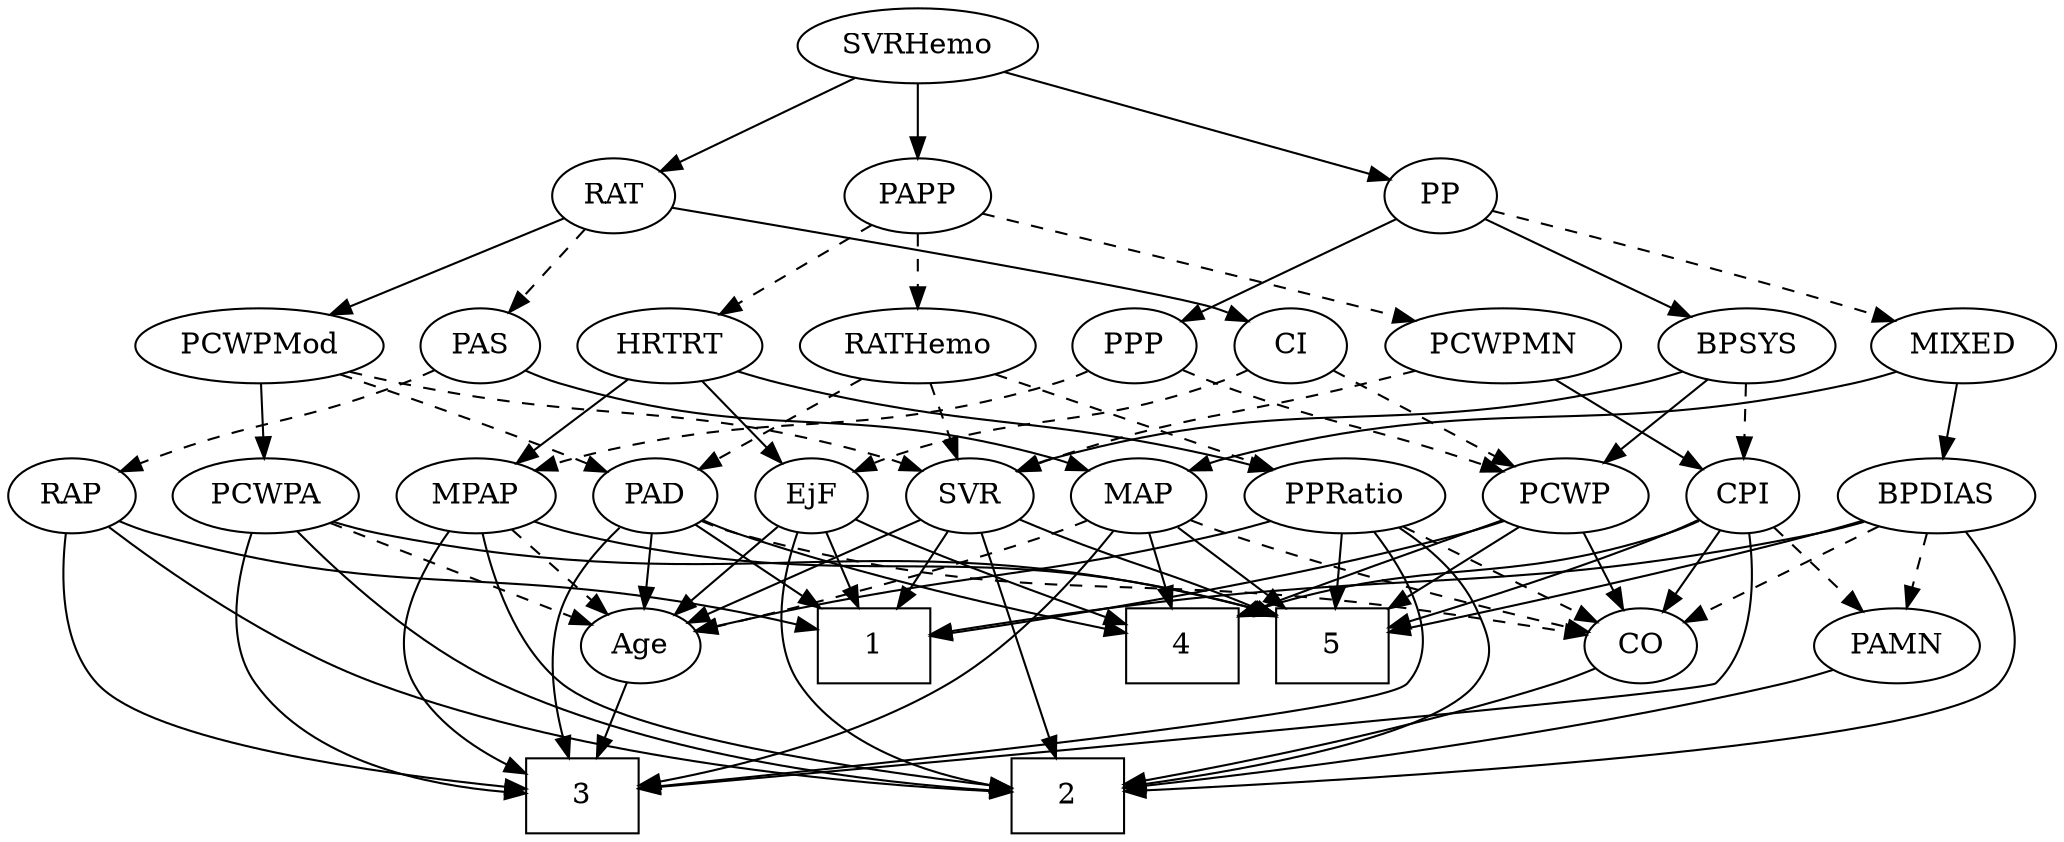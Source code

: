 strict digraph {
	graph [bb="0,0,927.31,396"];
	node [label="\N"];
	1	[height=0.5,
		pos="312.6,90",
		shape=box,
		width=0.75];
	2	[height=0.5,
		pos="553.6,18",
		shape=box,
		width=0.75];
	3	[height=0.5,
		pos="359.6,18",
		shape=box,
		width=0.75];
	4	[height=0.5,
		pos="422.6,90",
		shape=box,
		width=0.75];
	5	[height=0.5,
		pos="608.6,90",
		shape=box,
		width=0.75];
	Age	[height=0.5,
		pos="240.6,90",
		width=0.75];
	Age -> 3	[pos="e,332.35,35.029 260.25,77.441 277.38,67.361 302.68,52.479 323.46,40.257",
		style=solid];
	EjF	[height=0.5,
		pos="278.6,162",
		width=0.75];
	EjF -> 1	[pos="e,304.28,108.12 286.48,144.76 290.44,136.61 295.34,126.53 299.82,117.31",
		style=solid];
	EjF -> 2	[pos="e,526.58,22.134 258.72,149.63 238.87,137.81 210.48,119.46 204.6,108 197.28,93.769 194.17,84.133 204.6,72 214.75,60.193 428.75,33.729 \
516.53,23.321",
		style=solid];
	EjF -> 4	[pos="e,395.35,104.24 299.84,150.67 322.52,139.65 358.86,121.98 386.12,108.73",
		style=solid];
	EjF -> Age	[pos="e,249.36,107.15 269.78,144.76 265.18,136.28 259.44,125.71 254.27,116.2",
		style=solid];
	RAP	[height=0.5,
		pos="129.6,162",
		width=0.77632];
	RAP -> 1	[pos="e,285.23,104.35 151.33,150.51 156.3,148.25 161.59,145.96 166.6,144 211.68,126.33 227.01,126.88 275.73,108.09",
		style=solid];
	RAP -> 2	[pos="e,526.49,21.76 136.55,144.4 146.13,123.74 165.47,89.119 193.6,72 220.89,55.387 429.88,31.931 516.34,22.823",
		style=solid];
	RAP -> 3	[pos="e,332.4,20.255 115.75,146.31 99.619,127.38 77.358,94.264 95.596,72 123.8,37.573 256.09,25.038 322.03,20.875",
		style=solid];
	MIXED	[height=0.5,
		pos="773.6,234",
		width=1.1193];
	BPDIAS	[height=0.5,
		pos="863.6,162",
		width=1.1735];
	MIXED -> BPDIAS	[pos="e,844.11,178.16 793.12,217.81 805.63,208.09 822.04,195.32 835.88,184.56",
		style=solid];
	MAP	[height=0.5,
		pos="427.6,162",
		width=0.84854];
	MIXED -> MAP	[pos="e,450.31,174.14 744.07,221.72 737.72,219.58 730.99,217.54 724.6,216 612.04,188.9 578.03,211.42 466.6,180 464.32,179.36 462,178.61 \
459.68,177.79",
		style=solid];
	MPAP	[height=0.5,
		pos="696.6,162",
		width=0.97491];
	MPAP -> 2	[pos="e,580.75,22.294 715.66,146.79 737.66,128.66 768.51,96.704 749.6,72 730.4,46.927 642.08,30.99 590.79,23.682",
		style=solid];
	MPAP -> 3	[pos="e,386.65,22.044 707.6,144.86 719.42,125.33 734.28,92.507 716.6,72 706.16,59.905 485.82,33.448 396.61,23.185",
		style=solid];
	MPAP -> 5	[pos="e,630.22,108.2 678.36,146.5 666.77,137.28 651.5,125.13 638.2,114.55",
		style=solid];
	MPAP -> Age	[pos="e,261.07,102.15 670.91,149.73 664.99,147.51 658.65,145.43 652.6,144 489.22,105.39 438.46,152.51 276.6,108 274.65,107.46 272.67,106.83 \
270.71,106.12",
		style=dashed];
	BPSYS	[height=0.5,
		pos="677.6,234",
		width=1.0471];
	CPI	[height=0.5,
		pos="776.6,162",
		width=0.75];
	BPSYS -> CPI	[pos="e,758.76,175.61 698.11,218.5 713.21,207.82 733.87,193.21 750.2,181.66",
		style=dashed];
	SVR	[height=0.5,
		pos="351.6,162",
		width=0.77632];
	BPSYS -> SVR	[pos="e,372.51,174.14 649.55,221.82 643.38,219.65 636.82,217.57 630.6,216 524.73,189.3 492.09,211.65 387.6,180 385.71,179.43 383.8,178.77 \
381.89,178.06",
		style=solid];
	PCWP	[height=0.5,
		pos="608.6,162",
		width=0.97491];
	BPSYS -> PCWP	[pos="e,623.87,178.49 662.28,217.46 653.08,208.13 641.21,196.09 630.97,185.7",
		style=solid];
	PAD	[height=0.5,
		pos="204.6,162",
		width=0.79437];
	PAD -> 1	[pos="e,286.15,108.14 223.9,148.49 238.82,138.82 259.85,125.19 277.69,113.62",
		style=solid];
	PAD -> 3	[pos="e,332.43,22.63 190.74,145.84 175.27,127.01 154.49,94.599 171.6,72 189.75,48.021 273.01,31.826 322.43,24.141",
		style=solid];
	PAD -> 4	[pos="e,395.39,97.79 226.89,150.43 232,148.17 237.44,145.9 242.6,144 291.2,126.06 348.89,109.96 385.61,100.33",
		style=solid];
	PAD -> Age	[pos="e,232.29,107.15 212.95,144.76 217.31,136.28 222.74,125.71 227.64,116.2",
		style=solid];
	CO	[height=0.5,
		pos="680.6,90",
		width=0.75];
	PAD -> CO	[pos="e,660.13,102.18 226.25,149.84 231.48,147.56 237.14,145.42 242.6,144 416.18,98.754 471.49,155.02 644.6,108 646.55,107.47 648.52,106.84 \
650.49,106.14",
		style=dashed];
	CO -> 2	[pos="e,580.72,33.948 660.47,77.908 641.45,67.426 612.49,51.463 589.51,38.797",
		style=solid];
	PAS	[height=0.5,
		pos="190.6,234",
		width=0.75];
	PAS -> RAP	[pos="e,142.94,178.31 177.66,218.15 169.52,208.82 158.85,196.57 149.64,186",
		style=dashed];
	PAS -> MAP	[pos="e,404.37,173.99 211.21,222.31 216.16,220.01 221.5,217.75 226.6,216 296.37,192.11 318.47,202.84 388.6,180 390.71,179.31 392.86,178.55 \
395.02,177.74",
		style=solid];
	PAMN	[height=0.5,
		pos="875.6,90",
		width=1.011];
	PAMN -> 2	[pos="e,580.9,23.064 847.24,78.618 840.23,76.254 832.68,73.886 825.6,72 742.78,49.962 643.53,32.933 590.8,24.611",
		style=solid];
	RATHemo	[height=0.5,
		pos="284.6,234",
		width=1.3721];
	RATHemo -> PAD	[pos="e,220.78,177.16 266.44,217.12 255.17,207.26 240.57,194.47 228.38,183.81",
		style=dashed];
	RATHemo -> SVR	[pos="e,337.51,177.72 300.14,216.76 309.13,207.37 320.58,195.41 330.39,185.15",
		style=dashed];
	PPRatio	[height=0.5,
		pos="515.6,162",
		width=1.1013];
	RATHemo -> PPRatio	[pos="e,485.73,173.89 321.72,222.09 328.65,220.06 335.85,217.96 342.6,216 398.11,199.87 412.55,197.66 467.6,180 470.36,179.11 473.2,178.18 \
476.06,177.21",
		style=dashed];
	CPI -> 3	[pos="e,386.88,22.139 773.56,143.81 768.95,123.22 758.12,89.334 734.6,72 721.04,62.011 489.05,34.07 396.9,23.305",
		style=solid];
	CPI -> 4	[pos="e,449.88,94.562 756.05,150.11 751.09,147.82 745.74,145.61 740.6,144 688.66,127.76 532.17,105.61 459.91,95.903",
		style=solid];
	CPI -> 5	[pos="e,635.62,104.05 755.41,150.64 750.57,148.37 745.43,146.05 740.6,144 701.33,127.4 688.25,125.88 645,107.99",
		style=solid];
	CPI -> CO	[pos="e,698.09,103.76 758.99,148.16 744.24,137.41 722.98,121.91 706.33,109.76",
		style=solid];
	CPI -> PAMN	[pos="e,855.51,105.2 794.75,148.16 809.4,137.81 830.25,123.06 847.11,111.14",
		style=dashed];
	RAT	[height=0.5,
		pos="284.6,306",
		width=0.75827];
	RAT -> PAS	[pos="e,207.88,247.87 266.92,291.83 252.65,281.21 232.37,266.11 216.31,254.15",
		style=dashed];
	PCWPMod	[height=0.5,
		pos="93.596,234",
		width=1.4443];
	RAT -> PCWPMod	[pos="e,127.87,247.56 261.18,296.42 230.41,285.14 175.79,265.12 137.29,251.01",
		style=solid];
	CI	[height=0.5,
		pos="378.6,234",
		width=0.75];
	RAT -> CI	[pos="e,361.31,247.87 302.28,291.83 316.55,281.21 336.82,266.11 352.88,254.15",
		style=solid];
	SVR -> 1	[pos="e,322.14,108.12 342.55,144.76 337.96,136.53 332.27,126.32 327.09,117.02",
		style=solid];
	SVR -> 2	[pos="e,526.32,20.582 353.87,143.79 357.41,123.81 366.1,91.162 386.6,72 422.34,38.583 479.11,26.235 516.37,21.673",
		style=solid];
	SVR -> 5	[pos="e,581.55,95.626 373,150.01 377.73,147.83 382.77,145.7 387.6,144 450.65,121.82 527.04,105.78 571.5,97.474",
		style=solid];
	SVR -> Age	[pos="e,259.71,103.05 332.26,148.81 314.59,137.67 288.27,121.06 268.35,108.5",
		style=solid];
	PCWPMod -> PAD	[pos="e,184.9,175.42 117.41,217.98 134.71,207.07 158.18,192.27 176.42,180.77",
		style=dashed];
	PCWPMod -> SVR	[pos="e,329.99,173.84 132.24,221.91 139.64,219.88 147.35,217.82 154.6,216 225.28,198.21 245.55,203.34 314.6,180 316.5,179.35 318.45,178.64 \
320.39,177.89",
		style=dashed];
	PCWPA	[height=0.5,
		pos="41.596,162",
		width=1.1555];
	PCWPMod -> PCWPA	[pos="e,53.831,179.47 81.273,216.41 74.927,207.87 67.06,197.28 60.01,187.79",
		style=solid];
	PCWPA -> 2	[pos="e,526.53,22.184 56.124,145.01 75.943,124.34 113.59,88.989 153.6,72 170.24,64.932 420.32,34.779 516.39,23.384",
		style=solid];
	PCWPA -> 3	[pos="e,332.48,18.914 29.858,144.57 17.474,125.06 1.9985,92.554 19.596,72 58.268,26.833 242.38,19.863 322.36,18.996",
		style=solid];
	PCWPA -> 5	[pos="e,581.51,94.192 72.033,149.62 78.73,147.47 85.841,145.44 92.596,144 252.46,109.94 296.05,125.2 458.6,108 497.06,103.93 541.04,98.901 \
571.38,95.373",
		style=solid];
	PCWPA -> Age	[pos="e,217.29,99.196 73.128,149.91 109.79,137.01 170.04,115.82 207.4,102.68",
		style=dashed];
	PCWPMN	[height=0.5,
		pos="571.6,234",
		width=1.3902];
	PCWPMN -> CPI	[pos="e,755.49,173.56 608.87,221.96 650.89,209.41 716.47,189.43 740.6,180 742.43,179.28 744.3,178.51 746.18,177.72",
		style=solid];
	PCWPMN -> SVR	[pos="e,373.06,173.82 533.92,222.15 480.09,206.64 387.6,180 387.6,180 385.95,179.38 384.28,178.71 382.6,178.02",
		style=dashed];
	SVRHemo	[height=0.5,
		pos="463.6,378",
		width=1.3902];
	SVRHemo -> RAT	[pos="e,307.56,315.98 430.76,364.16 398.39,351.5 349.2,332.26 316.97,319.66",
		style=solid];
	PP	[height=0.5,
		pos="725.6,306",
		width=0.75];
	SVRHemo -> PP	[pos="e,701.01,313.57 502.54,366.6 553.64,352.94 642.54,329.19 691.25,316.18",
		style=solid];
	PAPP	[height=0.5,
		pos="463.6,306",
		width=0.88464];
	SVRHemo -> PAPP	[pos="e,463.6,324.1 463.6,359.7 463.6,351.98 463.6,342.71 463.6,334.11",
		style=solid];
	BPDIAS -> 1	[pos="e,339.83,98.227 832.9,149.46 826.28,147.35 819.27,145.37 812.6,144 626.49,105.69 574.32,137.34 386.6,108 374.51,106.11 361.46,103.36 \
349.73,100.61",
		style=solid];
	BPDIAS -> 2	[pos="e,580.6,18.569 884.65,146.25 908.42,127.83 941.26,95.858 920.6,72 878.16,22.997 675.37,18.293 590.78,18.517",
		style=solid];
	BPDIAS -> 5	[pos="e,635.84,104.66 832.2,149.93 825.76,147.83 818.99,145.74 812.6,144 741.95,124.72 718.82,131.81 645.53,107.9",
		style=solid];
	BPDIAS -> CO	[pos="e,703.5,99.76 832.97,149.28 799.72,136.57 746.85,116.34 712.95,103.37",
		style=dashed];
	BPDIAS -> PAMN	[pos="e,872.66,108.1 866.56,143.7 867.88,135.98 869.47,126.71 870.95,118.11",
		style=dashed];
	MAP -> 3	[pos="e,386.87,25.27 440.58,145.7 454.53,127.28 472.89,95.863 458.6,72 445.16,49.563 418.62,36.088 396.4,28.342",
		style=solid];
	MAP -> 4	[pos="e,423.82,108.1 426.36,143.7 425.81,135.98 425.15,126.71 424.53,118.11",
		style=solid];
	MAP -> 5	[pos="e,581.47,100.63 451.44,150.37 456.42,148.21 461.67,145.99 466.6,144 502.06,129.67 543.03,114.52 571.82,104.11",
		style=solid];
	MAP -> Age	[pos="e,261.72,101.53 404.24,150.37 399.13,148.17 393.71,145.93 388.6,144 339.68,125.53 325.23,127.2 276.6,108 274.76,107.28 272.89,106.5 \
271.02,105.7",
		style=dashed];
	MAP -> CO	[pos="e,660.01,101.76 450.8,149.93 455.93,147.76 461.38,145.64 466.6,144 543.58,119.74 567.99,133.42 644.6,108 646.52,107.36 648.47,106.65 \
650.42,105.89",
		style=dashed];
	PP -> MIXED	[pos="e,762.41,251.31 736.49,289.12 742.42,280.47 749.89,269.58 756.57,259.83",
		style=dashed];
	PP -> BPSYS	[pos="e,688.78,251.31 714.7,289.12 708.77,280.47 701.31,269.58 694.62,259.83",
		style=solid];
	PPP	[height=0.5,
		pos="858.6,234",
		width=0.75];
	PP -> PPP	[pos="e,837.86,245.91 746.09,294.22 768.18,282.59 803.58,263.96 828.76,250.7",
		style=solid];
	PPP -> MPAP	[pos="e,723.29,173.84 837.35,222.78 832.52,220.51 827.39,218.14 822.6,216 792.56,202.6 758.11,188.17 732.84,177.76",
		style=dashed];
	PPP -> PCWP	[pos="e,634.88,173.94 838,222.27 833.04,219.97 827.71,217.72 822.6,216 749.41,191.34 726.63,201.99 652.6,180 649.96,179.22 647.27,178.35 \
644.57,177.43",
		style=dashed];
	PPRatio -> 2	[pos="e,549,36.189 520.18,143.87 526.68,119.56 538.66,74.819 546.37,46.013",
		style=solid];
	PPRatio -> 3	[pos="e,386.94,25.698 511.56,143.84 506.15,124.22 494.8,92.211 474.6,72 453.15,50.548 421.41,36.824 396.71,28.729",
		style=solid];
	PPRatio -> 5	[pos="e,585.96,108.04 535.32,146.15 547.59,136.92 563.65,124.83 577.6,114.33",
		style=solid];
	PPRatio -> Age	[pos="e,261.17,101.81 486.12,149.76 480.05,147.67 473.66,145.63 467.6,144 384.19,121.51 358.76,134.66 276.6,108 274.67,107.38 272.72,106.67 \
270.77,105.92",
		style=solid];
	PPRatio -> CO	[pos="e,659.36,101.25 544.47,149.63 570.73,139.17 610.48,123.05 644.6,108 646.4,107.2 648.25,106.38 650.11,105.53",
		style=dashed];
	PCWP -> 1	[pos="e,339.62,97.388 582.32,150.02 576.54,147.84 570.41,145.7 564.6,144 487.12,121.37 465.49,125.04 386.6,108 374.54,105.4 361.41,102.42 \
349.6,99.701",
		style=solid];
	PCWP -> 4	[pos="e,449.85,101.07 581.15,150.34 575.67,148.23 569.96,146.04 564.6,144 528.95,130.46 488.16,115.27 459.47,104.63",
		style=solid];
	PCWP -> 5	[pos="e,608.6,108.1 608.6,143.7 608.6,135.98 608.6,126.71 608.6,118.11",
		style=solid];
	PCWP -> CO	[pos="e,665.99,105.21 624.22,145.81 634.3,136.01 647.56,123.12 658.69,112.3",
		style=solid];
	CI -> EjF	[pos="e,296.66,175.64 360.72,220.49 345.31,209.7 322.86,193.98 305.32,181.7",
		style=dashed];
	CI -> PCWP	[pos="e,581.8,174 399.23,222.37 404.18,220.07 409.51,217.79 414.6,216 479.27,193.24 499.14,200.4 564.6,180 567.15,179.21 569.76,178.34 \
572.38,177.43",
		style=dashed];
	PAPP -> RATHemo	[pos="e,317.18,247.74 437.95,294.97 408.88,283.6 361.05,264.9 326.53,251.4",
		style=dashed];
	PAPP -> PCWPMN	[pos="e,548.26,250.12 483.66,292 499.38,281.8 521.57,267.42 539.72,255.66",
		style=dashed];
	HRTRT	[height=0.5,
		pos="463.6,234",
		width=1.1013];
	PAPP -> HRTRT	[pos="e,463.6,252.1 463.6,287.7 463.6,279.98 463.6,270.71 463.6,262.11",
		style=dashed];
	HRTRT -> EjF	[pos="e,299.76,173.42 432.99,222.3 392.76,208.2 325.83,184.64 314.6,180 312.78,179.25 310.91,178.45 309.04,177.63",
		style=solid];
	HRTRT -> MPAP	[pos="e,669.78,173.93 493.53,222.18 499.8,220.03 506.39,217.87 512.6,216 574.11,197.46 591.42,199.61 652.6,180 655.14,179.18 657.75,178.3 \
660.37,177.38",
		style=solid];
	HRTRT -> PPRatio	[pos="e,503.24,179.63 475.66,216.76 482.06,208.14 490.07,197.36 497.23,187.73",
		style=solid];
}
